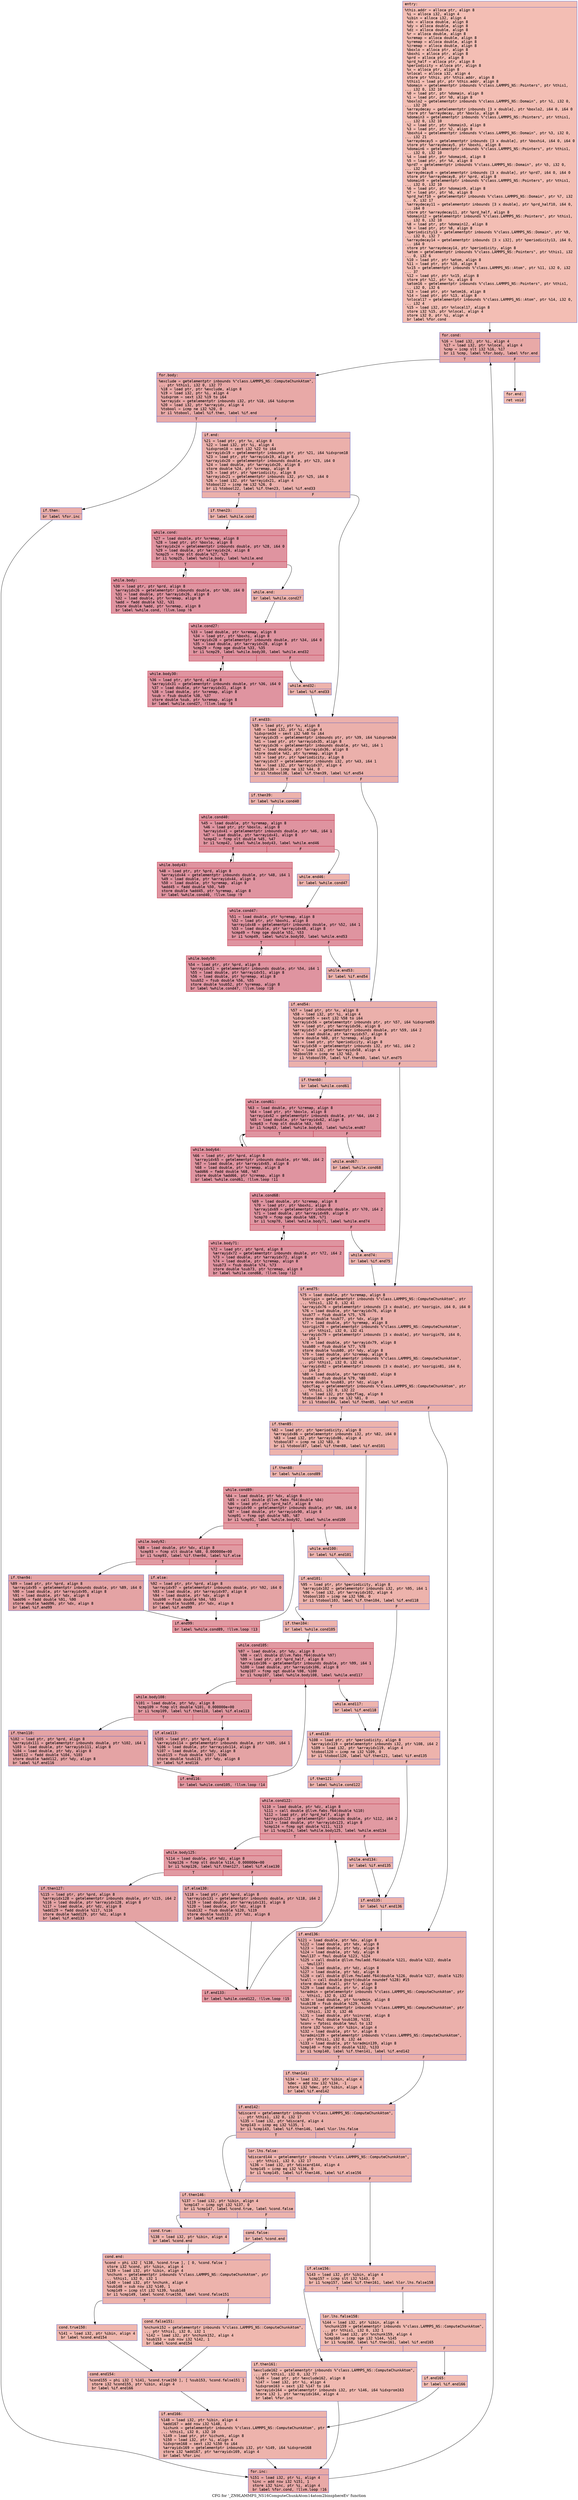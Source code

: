 digraph "CFG for '_ZN9LAMMPS_NS16ComputeChunkAtom14atom2binsphereEv' function" {
	label="CFG for '_ZN9LAMMPS_NS16ComputeChunkAtom14atom2binsphereEv' function";

	Node0x56369a8d51e0 [shape=record,color="#3d50c3ff", style=filled, fillcolor="#e36c5570" fontname="Courier",label="{entry:\l|  %this.addr = alloca ptr, align 8\l  %i = alloca i32, align 4\l  %ibin = alloca i32, align 4\l  %dx = alloca double, align 8\l  %dy = alloca double, align 8\l  %dz = alloca double, align 8\l  %r = alloca double, align 8\l  %xremap = alloca double, align 8\l  %yremap = alloca double, align 8\l  %zremap = alloca double, align 8\l  %boxlo = alloca ptr, align 8\l  %boxhi = alloca ptr, align 8\l  %prd = alloca ptr, align 8\l  %prd_half = alloca ptr, align 8\l  %periodicity = alloca ptr, align 8\l  %x = alloca ptr, align 8\l  %nlocal = alloca i32, align 4\l  store ptr %this, ptr %this.addr, align 8\l  %this1 = load ptr, ptr %this.addr, align 8\l  %domain = getelementptr inbounds %\"class.LAMMPS_NS::Pointers\", ptr %this1,\l... i32 0, i32 10\l  %0 = load ptr, ptr %domain, align 8\l  %1 = load ptr, ptr %0, align 8\l  %boxlo2 = getelementptr inbounds %\"class.LAMMPS_NS::Domain\", ptr %1, i32 0,\l... i32 20\l  %arraydecay = getelementptr inbounds [3 x double], ptr %boxlo2, i64 0, i64 0\l  store ptr %arraydecay, ptr %boxlo, align 8\l  %domain3 = getelementptr inbounds %\"class.LAMMPS_NS::Pointers\", ptr %this1,\l... i32 0, i32 10\l  %2 = load ptr, ptr %domain3, align 8\l  %3 = load ptr, ptr %2, align 8\l  %boxhi4 = getelementptr inbounds %\"class.LAMMPS_NS::Domain\", ptr %3, i32 0,\l... i32 21\l  %arraydecay5 = getelementptr inbounds [3 x double], ptr %boxhi4, i64 0, i64 0\l  store ptr %arraydecay5, ptr %boxhi, align 8\l  %domain6 = getelementptr inbounds %\"class.LAMMPS_NS::Pointers\", ptr %this1,\l... i32 0, i32 10\l  %4 = load ptr, ptr %domain6, align 8\l  %5 = load ptr, ptr %4, align 8\l  %prd7 = getelementptr inbounds %\"class.LAMMPS_NS::Domain\", ptr %5, i32 0,\l... i32 16\l  %arraydecay8 = getelementptr inbounds [3 x double], ptr %prd7, i64 0, i64 0\l  store ptr %arraydecay8, ptr %prd, align 8\l  %domain9 = getelementptr inbounds %\"class.LAMMPS_NS::Pointers\", ptr %this1,\l... i32 0, i32 10\l  %6 = load ptr, ptr %domain9, align 8\l  %7 = load ptr, ptr %6, align 8\l  %prd_half10 = getelementptr inbounds %\"class.LAMMPS_NS::Domain\", ptr %7, i32\l... 0, i32 17\l  %arraydecay11 = getelementptr inbounds [3 x double], ptr %prd_half10, i64 0,\l... i64 0\l  store ptr %arraydecay11, ptr %prd_half, align 8\l  %domain12 = getelementptr inbounds %\"class.LAMMPS_NS::Pointers\", ptr %this1,\l... i32 0, i32 10\l  %8 = load ptr, ptr %domain12, align 8\l  %9 = load ptr, ptr %8, align 8\l  %periodicity13 = getelementptr inbounds %\"class.LAMMPS_NS::Domain\", ptr %9,\l... i32 0, i32 7\l  %arraydecay14 = getelementptr inbounds [3 x i32], ptr %periodicity13, i64 0,\l... i64 0\l  store ptr %arraydecay14, ptr %periodicity, align 8\l  %atom = getelementptr inbounds %\"class.LAMMPS_NS::Pointers\", ptr %this1, i32\l... 0, i32 6\l  %10 = load ptr, ptr %atom, align 8\l  %11 = load ptr, ptr %10, align 8\l  %x15 = getelementptr inbounds %\"class.LAMMPS_NS::Atom\", ptr %11, i32 0, i32\l... 37\l  %12 = load ptr, ptr %x15, align 8\l  store ptr %12, ptr %x, align 8\l  %atom16 = getelementptr inbounds %\"class.LAMMPS_NS::Pointers\", ptr %this1,\l... i32 0, i32 6\l  %13 = load ptr, ptr %atom16, align 8\l  %14 = load ptr, ptr %13, align 8\l  %nlocal17 = getelementptr inbounds %\"class.LAMMPS_NS::Atom\", ptr %14, i32 0,\l... i32 4\l  %15 = load i32, ptr %nlocal17, align 8\l  store i32 %15, ptr %nlocal, align 4\l  store i32 0, ptr %i, align 4\l  br label %for.cond\l}"];
	Node0x56369a8d51e0 -> Node0x56369a8e0040[tooltip="entry -> for.cond\nProbability 100.00%" ];
	Node0x56369a8e0040 [shape=record,color="#3d50c3ff", style=filled, fillcolor="#ca3b3770" fontname="Courier",label="{for.cond:\l|  %16 = load i32, ptr %i, align 4\l  %17 = load i32, ptr %nlocal, align 4\l  %cmp = icmp slt i32 %16, %17\l  br i1 %cmp, label %for.body, label %for.end\l|{<s0>T|<s1>F}}"];
	Node0x56369a8e0040:s0 -> Node0x56369a8e02e0[tooltip="for.cond -> for.body\nProbability 96.88%" ];
	Node0x56369a8e0040:s1 -> Node0x56369a8e0360[tooltip="for.cond -> for.end\nProbability 3.12%" ];
	Node0x56369a8e02e0 [shape=record,color="#3d50c3ff", style=filled, fillcolor="#ca3b3770" fontname="Courier",label="{for.body:\l|  %exclude = getelementptr inbounds %\"class.LAMMPS_NS::ComputeChunkAtom\",\l... ptr %this1, i32 0, i32 77\l  %18 = load ptr, ptr %exclude, align 8\l  %19 = load i32, ptr %i, align 4\l  %idxprom = sext i32 %19 to i64\l  %arrayidx = getelementptr inbounds i32, ptr %18, i64 %idxprom\l  %20 = load i32, ptr %arrayidx, align 4\l  %tobool = icmp ne i32 %20, 0\l  br i1 %tobool, label %if.then, label %if.end\l|{<s0>T|<s1>F}}"];
	Node0x56369a8e02e0:s0 -> Node0x56369a8e08f0[tooltip="for.body -> if.then\nProbability 62.50%" ];
	Node0x56369a8e02e0:s1 -> Node0x56369a8e0960[tooltip="for.body -> if.end\nProbability 37.50%" ];
	Node0x56369a8e08f0 [shape=record,color="#3d50c3ff", style=filled, fillcolor="#d0473d70" fontname="Courier",label="{if.then:\l|  br label %for.inc\l}"];
	Node0x56369a8e08f0 -> Node0x56369a8d6700[tooltip="if.then -> for.inc\nProbability 100.00%" ];
	Node0x56369a8e0960 [shape=record,color="#3d50c3ff", style=filled, fillcolor="#d24b4070" fontname="Courier",label="{if.end:\l|  %21 = load ptr, ptr %x, align 8\l  %22 = load i32, ptr %i, align 4\l  %idxprom18 = sext i32 %22 to i64\l  %arrayidx19 = getelementptr inbounds ptr, ptr %21, i64 %idxprom18\l  %23 = load ptr, ptr %arrayidx19, align 8\l  %arrayidx20 = getelementptr inbounds double, ptr %23, i64 0\l  %24 = load double, ptr %arrayidx20, align 8\l  store double %24, ptr %xremap, align 8\l  %25 = load ptr, ptr %periodicity, align 8\l  %arrayidx21 = getelementptr inbounds i32, ptr %25, i64 0\l  %26 = load i32, ptr %arrayidx21, align 4\l  %tobool22 = icmp ne i32 %26, 0\l  br i1 %tobool22, label %if.then23, label %if.end33\l|{<s0>T|<s1>F}}"];
	Node0x56369a8e0960:s0 -> Node0x56369a8e15f0[tooltip="if.end -> if.then23\nProbability 62.50%" ];
	Node0x56369a8e0960:s1 -> Node0x56369a8e1670[tooltip="if.end -> if.end33\nProbability 37.50%" ];
	Node0x56369a8e15f0 [shape=record,color="#3d50c3ff", style=filled, fillcolor="#d6524470" fontname="Courier",label="{if.then23:\l|  br label %while.cond\l}"];
	Node0x56369a8e15f0 -> Node0x56369a8e17a0[tooltip="if.then23 -> while.cond\nProbability 100.00%" ];
	Node0x56369a8e17a0 [shape=record,color="#b70d28ff", style=filled, fillcolor="#b70d2870" fontname="Courier",label="{while.cond:\l|  %27 = load double, ptr %xremap, align 8\l  %28 = load ptr, ptr %boxlo, align 8\l  %arrayidx24 = getelementptr inbounds double, ptr %28, i64 0\l  %29 = load double, ptr %arrayidx24, align 8\l  %cmp25 = fcmp olt double %27, %29\l  br i1 %cmp25, label %while.body, label %while.end\l|{<s0>T|<s1>F}}"];
	Node0x56369a8e17a0:s0 -> Node0x56369a8e1b70[tooltip="while.cond -> while.body\nProbability 96.88%" ];
	Node0x56369a8e17a0:s1 -> Node0x56369a8e1bf0[tooltip="while.cond -> while.end\nProbability 3.12%" ];
	Node0x56369a8e1b70 [shape=record,color="#b70d28ff", style=filled, fillcolor="#b70d2870" fontname="Courier",label="{while.body:\l|  %30 = load ptr, ptr %prd, align 8\l  %arrayidx26 = getelementptr inbounds double, ptr %30, i64 0\l  %31 = load double, ptr %arrayidx26, align 8\l  %32 = load double, ptr %xremap, align 8\l  %add = fadd double %32, %31\l  store double %add, ptr %xremap, align 8\l  br label %while.cond, !llvm.loop !6\l}"];
	Node0x56369a8e1b70 -> Node0x56369a8e17a0[tooltip="while.body -> while.cond\nProbability 100.00%" ];
	Node0x56369a8e1bf0 [shape=record,color="#3d50c3ff", style=filled, fillcolor="#d6524470" fontname="Courier",label="{while.end:\l|  br label %while.cond27\l}"];
	Node0x56369a8e1bf0 -> Node0x56369a8e2200[tooltip="while.end -> while.cond27\nProbability 100.00%" ];
	Node0x56369a8e2200 [shape=record,color="#b70d28ff", style=filled, fillcolor="#b70d2870" fontname="Courier",label="{while.cond27:\l|  %33 = load double, ptr %xremap, align 8\l  %34 = load ptr, ptr %boxhi, align 8\l  %arrayidx28 = getelementptr inbounds double, ptr %34, i64 0\l  %35 = load double, ptr %arrayidx28, align 8\l  %cmp29 = fcmp oge double %33, %35\l  br i1 %cmp29, label %while.body30, label %while.end32\l|{<s0>T|<s1>F}}"];
	Node0x56369a8e2200:s0 -> Node0x56369a8e25f0[tooltip="while.cond27 -> while.body30\nProbability 96.88%" ];
	Node0x56369a8e2200:s1 -> Node0x56369a8e2670[tooltip="while.cond27 -> while.end32\nProbability 3.12%" ];
	Node0x56369a8e25f0 [shape=record,color="#b70d28ff", style=filled, fillcolor="#b70d2870" fontname="Courier",label="{while.body30:\l|  %36 = load ptr, ptr %prd, align 8\l  %arrayidx31 = getelementptr inbounds double, ptr %36, i64 0\l  %37 = load double, ptr %arrayidx31, align 8\l  %38 = load double, ptr %xremap, align 8\l  %sub = fsub double %38, %37\l  store double %sub, ptr %xremap, align 8\l  br label %while.cond27, !llvm.loop !8\l}"];
	Node0x56369a8e25f0 -> Node0x56369a8e2200[tooltip="while.body30 -> while.cond27\nProbability 100.00%" ];
	Node0x56369a8e2670 [shape=record,color="#3d50c3ff", style=filled, fillcolor="#d6524470" fontname="Courier",label="{while.end32:\l|  br label %if.end33\l}"];
	Node0x56369a8e2670 -> Node0x56369a8e1670[tooltip="while.end32 -> if.end33\nProbability 100.00%" ];
	Node0x56369a8e1670 [shape=record,color="#3d50c3ff", style=filled, fillcolor="#d24b4070" fontname="Courier",label="{if.end33:\l|  %39 = load ptr, ptr %x, align 8\l  %40 = load i32, ptr %i, align 4\l  %idxprom34 = sext i32 %40 to i64\l  %arrayidx35 = getelementptr inbounds ptr, ptr %39, i64 %idxprom34\l  %41 = load ptr, ptr %arrayidx35, align 8\l  %arrayidx36 = getelementptr inbounds double, ptr %41, i64 1\l  %42 = load double, ptr %arrayidx36, align 8\l  store double %42, ptr %yremap, align 8\l  %43 = load ptr, ptr %periodicity, align 8\l  %arrayidx37 = getelementptr inbounds i32, ptr %43, i64 1\l  %44 = load i32, ptr %arrayidx37, align 4\l  %tobool38 = icmp ne i32 %44, 0\l  br i1 %tobool38, label %if.then39, label %if.end54\l|{<s0>T|<s1>F}}"];
	Node0x56369a8e1670:s0 -> Node0x56369a8e34e0[tooltip="if.end33 -> if.then39\nProbability 62.50%" ];
	Node0x56369a8e1670:s1 -> Node0x56369a8e3560[tooltip="if.end33 -> if.end54\nProbability 37.50%" ];
	Node0x56369a8e34e0 [shape=record,color="#3d50c3ff", style=filled, fillcolor="#d6524470" fontname="Courier",label="{if.then39:\l|  br label %while.cond40\l}"];
	Node0x56369a8e34e0 -> Node0x56369a8e3690[tooltip="if.then39 -> while.cond40\nProbability 100.00%" ];
	Node0x56369a8e3690 [shape=record,color="#b70d28ff", style=filled, fillcolor="#b70d2870" fontname="Courier",label="{while.cond40:\l|  %45 = load double, ptr %yremap, align 8\l  %46 = load ptr, ptr %boxlo, align 8\l  %arrayidx41 = getelementptr inbounds double, ptr %46, i64 1\l  %47 = load double, ptr %arrayidx41, align 8\l  %cmp42 = fcmp olt double %45, %47\l  br i1 %cmp42, label %while.body43, label %while.end46\l|{<s0>T|<s1>F}}"];
	Node0x56369a8e3690:s0 -> Node0x56369a8e4290[tooltip="while.cond40 -> while.body43\nProbability 96.88%" ];
	Node0x56369a8e3690:s1 -> Node0x56369a8e4310[tooltip="while.cond40 -> while.end46\nProbability 3.12%" ];
	Node0x56369a8e4290 [shape=record,color="#b70d28ff", style=filled, fillcolor="#b70d2870" fontname="Courier",label="{while.body43:\l|  %48 = load ptr, ptr %prd, align 8\l  %arrayidx44 = getelementptr inbounds double, ptr %48, i64 1\l  %49 = load double, ptr %arrayidx44, align 8\l  %50 = load double, ptr %yremap, align 8\l  %add45 = fadd double %50, %49\l  store double %add45, ptr %yremap, align 8\l  br label %while.cond40, !llvm.loop !9\l}"];
	Node0x56369a8e4290 -> Node0x56369a8e3690[tooltip="while.body43 -> while.cond40\nProbability 100.00%" ];
	Node0x56369a8e4310 [shape=record,color="#3d50c3ff", style=filled, fillcolor="#d6524470" fontname="Courier",label="{while.end46:\l|  br label %while.cond47\l}"];
	Node0x56369a8e4310 -> Node0x56369a8e49a0[tooltip="while.end46 -> while.cond47\nProbability 100.00%" ];
	Node0x56369a8e49a0 [shape=record,color="#b70d28ff", style=filled, fillcolor="#b70d2870" fontname="Courier",label="{while.cond47:\l|  %51 = load double, ptr %yremap, align 8\l  %52 = load ptr, ptr %boxhi, align 8\l  %arrayidx48 = getelementptr inbounds double, ptr %52, i64 1\l  %53 = load double, ptr %arrayidx48, align 8\l  %cmp49 = fcmp oge double %51, %53\l  br i1 %cmp49, label %while.body50, label %while.end53\l|{<s0>T|<s1>F}}"];
	Node0x56369a8e49a0:s0 -> Node0x56369a8e4d90[tooltip="while.cond47 -> while.body50\nProbability 96.88%" ];
	Node0x56369a8e49a0:s1 -> Node0x56369a8e4e10[tooltip="while.cond47 -> while.end53\nProbability 3.12%" ];
	Node0x56369a8e4d90 [shape=record,color="#b70d28ff", style=filled, fillcolor="#b70d2870" fontname="Courier",label="{while.body50:\l|  %54 = load ptr, ptr %prd, align 8\l  %arrayidx51 = getelementptr inbounds double, ptr %54, i64 1\l  %55 = load double, ptr %arrayidx51, align 8\l  %56 = load double, ptr %yremap, align 8\l  %sub52 = fsub double %56, %55\l  store double %sub52, ptr %yremap, align 8\l  br label %while.cond47, !llvm.loop !10\l}"];
	Node0x56369a8e4d90 -> Node0x56369a8e49a0[tooltip="while.body50 -> while.cond47\nProbability 100.00%" ];
	Node0x56369a8e4e10 [shape=record,color="#3d50c3ff", style=filled, fillcolor="#d6524470" fontname="Courier",label="{while.end53:\l|  br label %if.end54\l}"];
	Node0x56369a8e4e10 -> Node0x56369a8e3560[tooltip="while.end53 -> if.end54\nProbability 100.00%" ];
	Node0x56369a8e3560 [shape=record,color="#3d50c3ff", style=filled, fillcolor="#d24b4070" fontname="Courier",label="{if.end54:\l|  %57 = load ptr, ptr %x, align 8\l  %58 = load i32, ptr %i, align 4\l  %idxprom55 = sext i32 %58 to i64\l  %arrayidx56 = getelementptr inbounds ptr, ptr %57, i64 %idxprom55\l  %59 = load ptr, ptr %arrayidx56, align 8\l  %arrayidx57 = getelementptr inbounds double, ptr %59, i64 2\l  %60 = load double, ptr %arrayidx57, align 8\l  store double %60, ptr %zremap, align 8\l  %61 = load ptr, ptr %periodicity, align 8\l  %arrayidx58 = getelementptr inbounds i32, ptr %61, i64 2\l  %62 = load i32, ptr %arrayidx58, align 4\l  %tobool59 = icmp ne i32 %62, 0\l  br i1 %tobool59, label %if.then60, label %if.end75\l|{<s0>T|<s1>F}}"];
	Node0x56369a8e3560:s0 -> Node0x56369a8e09d0[tooltip="if.end54 -> if.then60\nProbability 62.50%" ];
	Node0x56369a8e3560:s1 -> Node0x56369a8e0a50[tooltip="if.end54 -> if.end75\nProbability 37.50%" ];
	Node0x56369a8e09d0 [shape=record,color="#3d50c3ff", style=filled, fillcolor="#d6524470" fontname="Courier",label="{if.then60:\l|  br label %while.cond61\l}"];
	Node0x56369a8e09d0 -> Node0x56369a8e0b80[tooltip="if.then60 -> while.cond61\nProbability 100.00%" ];
	Node0x56369a8e0b80 [shape=record,color="#b70d28ff", style=filled, fillcolor="#b70d2870" fontname="Courier",label="{while.cond61:\l|  %63 = load double, ptr %zremap, align 8\l  %64 = load ptr, ptr %boxlo, align 8\l  %arrayidx62 = getelementptr inbounds double, ptr %64, i64 2\l  %65 = load double, ptr %arrayidx62, align 8\l  %cmp63 = fcmp olt double %63, %65\l  br i1 %cmp63, label %while.body64, label %while.end67\l|{<s0>T|<s1>F}}"];
	Node0x56369a8e0b80:s0 -> Node0x56369a8e0f70[tooltip="while.cond61 -> while.body64\nProbability 96.88%" ];
	Node0x56369a8e0b80:s1 -> Node0x56369a8e68a0[tooltip="while.cond61 -> while.end67\nProbability 3.12%" ];
	Node0x56369a8e0f70 [shape=record,color="#b70d28ff", style=filled, fillcolor="#b70d2870" fontname="Courier",label="{while.body64:\l|  %66 = load ptr, ptr %prd, align 8\l  %arrayidx65 = getelementptr inbounds double, ptr %66, i64 2\l  %67 = load double, ptr %arrayidx65, align 8\l  %68 = load double, ptr %zremap, align 8\l  %add66 = fadd double %68, %67\l  store double %add66, ptr %zremap, align 8\l  br label %while.cond61, !llvm.loop !11\l}"];
	Node0x56369a8e0f70 -> Node0x56369a8e0b80[tooltip="while.body64 -> while.cond61\nProbability 100.00%" ];
	Node0x56369a8e68a0 [shape=record,color="#3d50c3ff", style=filled, fillcolor="#d6524470" fontname="Courier",label="{while.end67:\l|  br label %while.cond68\l}"];
	Node0x56369a8e68a0 -> Node0x56369a8e6f30[tooltip="while.end67 -> while.cond68\nProbability 100.00%" ];
	Node0x56369a8e6f30 [shape=record,color="#b70d28ff", style=filled, fillcolor="#b70d2870" fontname="Courier",label="{while.cond68:\l|  %69 = load double, ptr %zremap, align 8\l  %70 = load ptr, ptr %boxhi, align 8\l  %arrayidx69 = getelementptr inbounds double, ptr %70, i64 2\l  %71 = load double, ptr %arrayidx69, align 8\l  %cmp70 = fcmp oge double %69, %71\l  br i1 %cmp70, label %while.body71, label %while.end74\l|{<s0>T|<s1>F}}"];
	Node0x56369a8e6f30:s0 -> Node0x56369a8e7320[tooltip="while.cond68 -> while.body71\nProbability 96.88%" ];
	Node0x56369a8e6f30:s1 -> Node0x56369a8e73a0[tooltip="while.cond68 -> while.end74\nProbability 3.12%" ];
	Node0x56369a8e7320 [shape=record,color="#b70d28ff", style=filled, fillcolor="#b70d2870" fontname="Courier",label="{while.body71:\l|  %72 = load ptr, ptr %prd, align 8\l  %arrayidx72 = getelementptr inbounds double, ptr %72, i64 2\l  %73 = load double, ptr %arrayidx72, align 8\l  %74 = load double, ptr %zremap, align 8\l  %sub73 = fsub double %74, %73\l  store double %sub73, ptr %zremap, align 8\l  br label %while.cond68, !llvm.loop !12\l}"];
	Node0x56369a8e7320 -> Node0x56369a8e6f30[tooltip="while.body71 -> while.cond68\nProbability 100.00%" ];
	Node0x56369a8e73a0 [shape=record,color="#3d50c3ff", style=filled, fillcolor="#d6524470" fontname="Courier",label="{while.end74:\l|  br label %if.end75\l}"];
	Node0x56369a8e73a0 -> Node0x56369a8e0a50[tooltip="while.end74 -> if.end75\nProbability 100.00%" ];
	Node0x56369a8e0a50 [shape=record,color="#3d50c3ff", style=filled, fillcolor="#d24b4070" fontname="Courier",label="{if.end75:\l|  %75 = load double, ptr %xremap, align 8\l  %sorigin = getelementptr inbounds %\"class.LAMMPS_NS::ComputeChunkAtom\", ptr\l... %this1, i32 0, i32 41\l  %arrayidx76 = getelementptr inbounds [3 x double], ptr %sorigin, i64 0, i64 0\l  %76 = load double, ptr %arrayidx76, align 8\l  %sub77 = fsub double %75, %76\l  store double %sub77, ptr %dx, align 8\l  %77 = load double, ptr %yremap, align 8\l  %sorigin78 = getelementptr inbounds %\"class.LAMMPS_NS::ComputeChunkAtom\",\l... ptr %this1, i32 0, i32 41\l  %arrayidx79 = getelementptr inbounds [3 x double], ptr %sorigin78, i64 0,\l... i64 1\l  %78 = load double, ptr %arrayidx79, align 8\l  %sub80 = fsub double %77, %78\l  store double %sub80, ptr %dy, align 8\l  %79 = load double, ptr %zremap, align 8\l  %sorigin81 = getelementptr inbounds %\"class.LAMMPS_NS::ComputeChunkAtom\",\l... ptr %this1, i32 0, i32 41\l  %arrayidx82 = getelementptr inbounds [3 x double], ptr %sorigin81, i64 0,\l... i64 2\l  %80 = load double, ptr %arrayidx82, align 8\l  %sub83 = fsub double %79, %80\l  store double %sub83, ptr %dz, align 8\l  %pbcflag = getelementptr inbounds %\"class.LAMMPS_NS::ComputeChunkAtom\", ptr\l... %this1, i32 0, i32 22\l  %81 = load i32, ptr %pbcflag, align 8\l  %tobool84 = icmp ne i32 %81, 0\l  br i1 %tobool84, label %if.then85, label %if.end136\l|{<s0>T|<s1>F}}"];
	Node0x56369a8e0a50:s0 -> Node0x56369a8e8940[tooltip="if.end75 -> if.then85\nProbability 62.50%" ];
	Node0x56369a8e0a50:s1 -> Node0x56369a8e89c0[tooltip="if.end75 -> if.end136\nProbability 37.50%" ];
	Node0x56369a8e8940 [shape=record,color="#3d50c3ff", style=filled, fillcolor="#d6524470" fontname="Courier",label="{if.then85:\l|  %82 = load ptr, ptr %periodicity, align 8\l  %arrayidx86 = getelementptr inbounds i32, ptr %82, i64 0\l  %83 = load i32, ptr %arrayidx86, align 4\l  %tobool87 = icmp ne i32 %83, 0\l  br i1 %tobool87, label %if.then88, label %if.end101\l|{<s0>T|<s1>F}}"];
	Node0x56369a8e8940:s0 -> Node0x56369a8e8d80[tooltip="if.then85 -> if.then88\nProbability 62.50%" ];
	Node0x56369a8e8940:s1 -> Node0x56369a8e8e00[tooltip="if.then85 -> if.end101\nProbability 37.50%" ];
	Node0x56369a8e8d80 [shape=record,color="#3d50c3ff", style=filled, fillcolor="#d8564670" fontname="Courier",label="{if.then88:\l|  br label %while.cond89\l}"];
	Node0x56369a8e8d80 -> Node0x56369a8e8f30[tooltip="if.then88 -> while.cond89\nProbability 100.00%" ];
	Node0x56369a8e8f30 [shape=record,color="#b70d28ff", style=filled, fillcolor="#bb1b2c70" fontname="Courier",label="{while.cond89:\l|  %84 = load double, ptr %dx, align 8\l  %85 = call double @llvm.fabs.f64(double %84)\l  %86 = load ptr, ptr %prd_half, align 8\l  %arrayidx90 = getelementptr inbounds double, ptr %86, i64 0\l  %87 = load double, ptr %arrayidx90, align 8\l  %cmp91 = fcmp ogt double %85, %87\l  br i1 %cmp91, label %while.body92, label %while.end100\l|{<s0>T|<s1>F}}"];
	Node0x56369a8e8f30:s0 -> Node0x56369a8e9490[tooltip="while.cond89 -> while.body92\nProbability 96.88%" ];
	Node0x56369a8e8f30:s1 -> Node0x56369a8e9510[tooltip="while.cond89 -> while.end100\nProbability 3.12%" ];
	Node0x56369a8e9490 [shape=record,color="#b70d28ff", style=filled, fillcolor="#bb1b2c70" fontname="Courier",label="{while.body92:\l|  %88 = load double, ptr %dx, align 8\l  %cmp93 = fcmp olt double %88, 0.000000e+00\l  br i1 %cmp93, label %if.then94, label %if.else\l|{<s0>T|<s1>F}}"];
	Node0x56369a8e9490:s0 -> Node0x56369a8e9770[tooltip="while.body92 -> if.then94\nProbability 50.00%" ];
	Node0x56369a8e9490:s1 -> Node0x56369a8e97f0[tooltip="while.body92 -> if.else\nProbability 50.00%" ];
	Node0x56369a8e9770 [shape=record,color="#3d50c3ff", style=filled, fillcolor="#c32e3170" fontname="Courier",label="{if.then94:\l|  %89 = load ptr, ptr %prd, align 8\l  %arrayidx95 = getelementptr inbounds double, ptr %89, i64 0\l  %90 = load double, ptr %arrayidx95, align 8\l  %91 = load double, ptr %dx, align 8\l  %add96 = fadd double %91, %90\l  store double %add96, ptr %dx, align 8\l  br label %if.end99\l}"];
	Node0x56369a8e9770 -> Node0x56369a8e9d10[tooltip="if.then94 -> if.end99\nProbability 100.00%" ];
	Node0x56369a8e97f0 [shape=record,color="#3d50c3ff", style=filled, fillcolor="#c32e3170" fontname="Courier",label="{if.else:\l|  %92 = load ptr, ptr %prd, align 8\l  %arrayidx97 = getelementptr inbounds double, ptr %92, i64 0\l  %93 = load double, ptr %arrayidx97, align 8\l  %94 = load double, ptr %dx, align 8\l  %sub98 = fsub double %94, %93\l  store double %sub98, ptr %dx, align 8\l  br label %if.end99\l}"];
	Node0x56369a8e97f0 -> Node0x56369a8e9d10[tooltip="if.else -> if.end99\nProbability 100.00%" ];
	Node0x56369a8e9d10 [shape=record,color="#b70d28ff", style=filled, fillcolor="#bb1b2c70" fontname="Courier",label="{if.end99:\l|  br label %while.cond89, !llvm.loop !13\l}"];
	Node0x56369a8e9d10 -> Node0x56369a8e8f30[tooltip="if.end99 -> while.cond89\nProbability 100.00%" ];
	Node0x56369a8e9510 [shape=record,color="#3d50c3ff", style=filled, fillcolor="#d8564670" fontname="Courier",label="{while.end100:\l|  br label %if.end101\l}"];
	Node0x56369a8e9510 -> Node0x56369a8e8e00[tooltip="while.end100 -> if.end101\nProbability 100.00%" ];
	Node0x56369a8e8e00 [shape=record,color="#3d50c3ff", style=filled, fillcolor="#d6524470" fontname="Courier",label="{if.end101:\l|  %95 = load ptr, ptr %periodicity, align 8\l  %arrayidx102 = getelementptr inbounds i32, ptr %95, i64 1\l  %96 = load i32, ptr %arrayidx102, align 4\l  %tobool103 = icmp ne i32 %96, 0\l  br i1 %tobool103, label %if.then104, label %if.end118\l|{<s0>T|<s1>F}}"];
	Node0x56369a8e8e00:s0 -> Node0x56369a8e3be0[tooltip="if.end101 -> if.then104\nProbability 62.50%" ];
	Node0x56369a8e8e00:s1 -> Node0x56369a8e3c60[tooltip="if.end101 -> if.end118\nProbability 37.50%" ];
	Node0x56369a8e3be0 [shape=record,color="#3d50c3ff", style=filled, fillcolor="#d8564670" fontname="Courier",label="{if.then104:\l|  br label %while.cond105\l}"];
	Node0x56369a8e3be0 -> Node0x56369a8e3d90[tooltip="if.then104 -> while.cond105\nProbability 100.00%" ];
	Node0x56369a8e3d90 [shape=record,color="#b70d28ff", style=filled, fillcolor="#bb1b2c70" fontname="Courier",label="{while.cond105:\l|  %97 = load double, ptr %dy, align 8\l  %98 = call double @llvm.fabs.f64(double %97)\l  %99 = load ptr, ptr %prd_half, align 8\l  %arrayidx106 = getelementptr inbounds double, ptr %99, i64 1\l  %100 = load double, ptr %arrayidx106, align 8\l  %cmp107 = fcmp ogt double %98, %100\l  br i1 %cmp107, label %while.body108, label %while.end117\l|{<s0>T|<s1>F}}"];
	Node0x56369a8e3d90:s0 -> Node0x56369a8eb560[tooltip="while.cond105 -> while.body108\nProbability 96.88%" ];
	Node0x56369a8e3d90:s1 -> Node0x56369a8eb5e0[tooltip="while.cond105 -> while.end117\nProbability 3.12%" ];
	Node0x56369a8eb560 [shape=record,color="#b70d28ff", style=filled, fillcolor="#bb1b2c70" fontname="Courier",label="{while.body108:\l|  %101 = load double, ptr %dy, align 8\l  %cmp109 = fcmp olt double %101, 0.000000e+00\l  br i1 %cmp109, label %if.then110, label %if.else113\l|{<s0>T|<s1>F}}"];
	Node0x56369a8eb560:s0 -> Node0x56369a8eb840[tooltip="while.body108 -> if.then110\nProbability 50.00%" ];
	Node0x56369a8eb560:s1 -> Node0x56369a8eb8c0[tooltip="while.body108 -> if.else113\nProbability 50.00%" ];
	Node0x56369a8eb840 [shape=record,color="#3d50c3ff", style=filled, fillcolor="#c32e3170" fontname="Courier",label="{if.then110:\l|  %102 = load ptr, ptr %prd, align 8\l  %arrayidx111 = getelementptr inbounds double, ptr %102, i64 1\l  %103 = load double, ptr %arrayidx111, align 8\l  %104 = load double, ptr %dy, align 8\l  %add112 = fadd double %104, %103\l  store double %add112, ptr %dy, align 8\l  br label %if.end116\l}"];
	Node0x56369a8eb840 -> Node0x56369a8ebd90[tooltip="if.then110 -> if.end116\nProbability 100.00%" ];
	Node0x56369a8eb8c0 [shape=record,color="#3d50c3ff", style=filled, fillcolor="#c32e3170" fontname="Courier",label="{if.else113:\l|  %105 = load ptr, ptr %prd, align 8\l  %arrayidx114 = getelementptr inbounds double, ptr %105, i64 1\l  %106 = load double, ptr %arrayidx114, align 8\l  %107 = load double, ptr %dy, align 8\l  %sub115 = fsub double %107, %106\l  store double %sub115, ptr %dy, align 8\l  br label %if.end116\l}"];
	Node0x56369a8eb8c0 -> Node0x56369a8ebd90[tooltip="if.else113 -> if.end116\nProbability 100.00%" ];
	Node0x56369a8ebd90 [shape=record,color="#b70d28ff", style=filled, fillcolor="#bb1b2c70" fontname="Courier",label="{if.end116:\l|  br label %while.cond105, !llvm.loop !14\l}"];
	Node0x56369a8ebd90 -> Node0x56369a8e3d90[tooltip="if.end116 -> while.cond105\nProbability 100.00%" ];
	Node0x56369a8eb5e0 [shape=record,color="#3d50c3ff", style=filled, fillcolor="#d8564670" fontname="Courier",label="{while.end117:\l|  br label %if.end118\l}"];
	Node0x56369a8eb5e0 -> Node0x56369a8e3c60[tooltip="while.end117 -> if.end118\nProbability 100.00%" ];
	Node0x56369a8e3c60 [shape=record,color="#3d50c3ff", style=filled, fillcolor="#d6524470" fontname="Courier",label="{if.end118:\l|  %108 = load ptr, ptr %periodicity, align 8\l  %arrayidx119 = getelementptr inbounds i32, ptr %108, i64 2\l  %109 = load i32, ptr %arrayidx119, align 4\l  %tobool120 = icmp ne i32 %109, 0\l  br i1 %tobool120, label %if.then121, label %if.end135\l|{<s0>T|<s1>F}}"];
	Node0x56369a8e3c60:s0 -> Node0x56369a8ec750[tooltip="if.end118 -> if.then121\nProbability 62.50%" ];
	Node0x56369a8e3c60:s1 -> Node0x56369a8ec7d0[tooltip="if.end118 -> if.end135\nProbability 37.50%" ];
	Node0x56369a8ec750 [shape=record,color="#3d50c3ff", style=filled, fillcolor="#d8564670" fontname="Courier",label="{if.then121:\l|  br label %while.cond122\l}"];
	Node0x56369a8ec750 -> Node0x56369a8ec900[tooltip="if.then121 -> while.cond122\nProbability 100.00%" ];
	Node0x56369a8ec900 [shape=record,color="#b70d28ff", style=filled, fillcolor="#bb1b2c70" fontname="Courier",label="{while.cond122:\l|  %110 = load double, ptr %dz, align 8\l  %111 = call double @llvm.fabs.f64(double %110)\l  %112 = load ptr, ptr %prd_half, align 8\l  %arrayidx123 = getelementptr inbounds double, ptr %112, i64 2\l  %113 = load double, ptr %arrayidx123, align 8\l  %cmp124 = fcmp ogt double %111, %113\l  br i1 %cmp124, label %while.body125, label %while.end134\l|{<s0>T|<s1>F}}"];
	Node0x56369a8ec900:s0 -> Node0x56369a8ecde0[tooltip="while.cond122 -> while.body125\nProbability 96.88%" ];
	Node0x56369a8ec900:s1 -> Node0x56369a8ece60[tooltip="while.cond122 -> while.end134\nProbability 3.12%" ];
	Node0x56369a8ecde0 [shape=record,color="#b70d28ff", style=filled, fillcolor="#bb1b2c70" fontname="Courier",label="{while.body125:\l|  %114 = load double, ptr %dz, align 8\l  %cmp126 = fcmp olt double %114, 0.000000e+00\l  br i1 %cmp126, label %if.then127, label %if.else130\l|{<s0>T|<s1>F}}"];
	Node0x56369a8ecde0:s0 -> Node0x56369a8ed0c0[tooltip="while.body125 -> if.then127\nProbability 50.00%" ];
	Node0x56369a8ecde0:s1 -> Node0x56369a8ed140[tooltip="while.body125 -> if.else130\nProbability 50.00%" ];
	Node0x56369a8ed0c0 [shape=record,color="#3d50c3ff", style=filled, fillcolor="#c32e3170" fontname="Courier",label="{if.then127:\l|  %115 = load ptr, ptr %prd, align 8\l  %arrayidx128 = getelementptr inbounds double, ptr %115, i64 2\l  %116 = load double, ptr %arrayidx128, align 8\l  %117 = load double, ptr %dz, align 8\l  %add129 = fadd double %117, %116\l  store double %add129, ptr %dz, align 8\l  br label %if.end133\l}"];
	Node0x56369a8ed0c0 -> Node0x56369a8ed610[tooltip="if.then127 -> if.end133\nProbability 100.00%" ];
	Node0x56369a8ed140 [shape=record,color="#3d50c3ff", style=filled, fillcolor="#c32e3170" fontname="Courier",label="{if.else130:\l|  %118 = load ptr, ptr %prd, align 8\l  %arrayidx131 = getelementptr inbounds double, ptr %118, i64 2\l  %119 = load double, ptr %arrayidx131, align 8\l  %120 = load double, ptr %dz, align 8\l  %sub132 = fsub double %120, %119\l  store double %sub132, ptr %dz, align 8\l  br label %if.end133\l}"];
	Node0x56369a8ed140 -> Node0x56369a8ed610[tooltip="if.else130 -> if.end133\nProbability 100.00%" ];
	Node0x56369a8ed610 [shape=record,color="#b70d28ff", style=filled, fillcolor="#bb1b2c70" fontname="Courier",label="{if.end133:\l|  br label %while.cond122, !llvm.loop !15\l}"];
	Node0x56369a8ed610 -> Node0x56369a8ec900[tooltip="if.end133 -> while.cond122\nProbability 100.00%" ];
	Node0x56369a8ece60 [shape=record,color="#3d50c3ff", style=filled, fillcolor="#d8564670" fontname="Courier",label="{while.end134:\l|  br label %if.end135\l}"];
	Node0x56369a8ece60 -> Node0x56369a8ec7d0[tooltip="while.end134 -> if.end135\nProbability 100.00%" ];
	Node0x56369a8ec7d0 [shape=record,color="#3d50c3ff", style=filled, fillcolor="#d6524470" fontname="Courier",label="{if.end135:\l|  br label %if.end136\l}"];
	Node0x56369a8ec7d0 -> Node0x56369a8e89c0[tooltip="if.end135 -> if.end136\nProbability 100.00%" ];
	Node0x56369a8e89c0 [shape=record,color="#3d50c3ff", style=filled, fillcolor="#d24b4070" fontname="Courier",label="{if.end136:\l|  %121 = load double, ptr %dx, align 8\l  %122 = load double, ptr %dx, align 8\l  %123 = load double, ptr %dy, align 8\l  %124 = load double, ptr %dy, align 8\l  %mul137 = fmul double %123, %124\l  %125 = call double @llvm.fmuladd.f64(double %121, double %122, double\l... %mul137)\l  %126 = load double, ptr %dz, align 8\l  %127 = load double, ptr %dz, align 8\l  %128 = call double @llvm.fmuladd.f64(double %126, double %127, double %125)\l  %call = call double @sqrt(double noundef %128) #15\l  store double %call, ptr %r, align 8\l  %129 = load double, ptr %r, align 8\l  %sradmin = getelementptr inbounds %\"class.LAMMPS_NS::ComputeChunkAtom\", ptr\l... %this1, i32 0, i32 44\l  %130 = load double, ptr %sradmin, align 8\l  %sub138 = fsub double %129, %130\l  %sinvrad = getelementptr inbounds %\"class.LAMMPS_NS::ComputeChunkAtom\", ptr\l... %this1, i32 0, i32 46\l  %131 = load double, ptr %sinvrad, align 8\l  %mul = fmul double %sub138, %131\l  %conv = fptosi double %mul to i32\l  store i32 %conv, ptr %ibin, align 4\l  %132 = load double, ptr %r, align 8\l  %sradmin139 = getelementptr inbounds %\"class.LAMMPS_NS::ComputeChunkAtom\",\l... ptr %this1, i32 0, i32 44\l  %133 = load double, ptr %sradmin139, align 8\l  %cmp140 = fcmp olt double %132, %133\l  br i1 %cmp140, label %if.then141, label %if.end142\l|{<s0>T|<s1>F}}"];
	Node0x56369a8e89c0:s0 -> Node0x56369a8eecf0[tooltip="if.end136 -> if.then141\nProbability 50.00%" ];
	Node0x56369a8e89c0:s1 -> Node0x56369a8eed40[tooltip="if.end136 -> if.end142\nProbability 50.00%" ];
	Node0x56369a8eecf0 [shape=record,color="#3d50c3ff", style=filled, fillcolor="#d8564670" fontname="Courier",label="{if.then141:\l|  %134 = load i32, ptr %ibin, align 4\l  %dec = add nsw i32 %134, -1\l  store i32 %dec, ptr %ibin, align 4\l  br label %if.end142\l}"];
	Node0x56369a8eecf0 -> Node0x56369a8eed40[tooltip="if.then141 -> if.end142\nProbability 100.00%" ];
	Node0x56369a8eed40 [shape=record,color="#3d50c3ff", style=filled, fillcolor="#d24b4070" fontname="Courier",label="{if.end142:\l|  %discard = getelementptr inbounds %\"class.LAMMPS_NS::ComputeChunkAtom\",\l... ptr %this1, i32 0, i32 17\l  %135 = load i32, ptr %discard, align 4\l  %cmp143 = icmp eq i32 %135, 1\l  br i1 %cmp143, label %if.then146, label %lor.lhs.false\l|{<s0>T|<s1>F}}"];
	Node0x56369a8eed40:s0 -> Node0x56369a8ef2c0[tooltip="if.end142 -> if.then146\nProbability 50.00%" ];
	Node0x56369a8eed40:s1 -> Node0x56369a8ef340[tooltip="if.end142 -> lor.lhs.false\nProbability 50.00%" ];
	Node0x56369a8ef340 [shape=record,color="#3d50c3ff", style=filled, fillcolor="#d8564670" fontname="Courier",label="{lor.lhs.false:\l|  %discard144 = getelementptr inbounds %\"class.LAMMPS_NS::ComputeChunkAtom\",\l... ptr %this1, i32 0, i32 17\l  %136 = load i32, ptr %discard144, align 4\l  %cmp145 = icmp eq i32 %136, 0\l  br i1 %cmp145, label %if.then146, label %if.else156\l|{<s0>T|<s1>F}}"];
	Node0x56369a8ef340:s0 -> Node0x56369a8ef2c0[tooltip="lor.lhs.false -> if.then146\nProbability 37.50%" ];
	Node0x56369a8ef340:s1 -> Node0x56369a8e5f50[tooltip="lor.lhs.false -> if.else156\nProbability 62.50%" ];
	Node0x56369a8ef2c0 [shape=record,color="#3d50c3ff", style=filled, fillcolor="#d6524470" fontname="Courier",label="{if.then146:\l|  %137 = load i32, ptr %ibin, align 4\l  %cmp147 = icmp sgt i32 %137, 0\l  br i1 %cmp147, label %cond.true, label %cond.false\l|{<s0>T|<s1>F}}"];
	Node0x56369a8ef2c0:s0 -> Node0x56369a8e61b0[tooltip="if.then146 -> cond.true\nProbability 62.50%" ];
	Node0x56369a8ef2c0:s1 -> Node0x56369a8e6230[tooltip="if.then146 -> cond.false\nProbability 37.50%" ];
	Node0x56369a8e61b0 [shape=record,color="#3d50c3ff", style=filled, fillcolor="#d8564670" fontname="Courier",label="{cond.true:\l|  %138 = load i32, ptr %ibin, align 4\l  br label %cond.end\l}"];
	Node0x56369a8e61b0 -> Node0x56369a8e63e0[tooltip="cond.true -> cond.end\nProbability 100.00%" ];
	Node0x56369a8e6230 [shape=record,color="#3d50c3ff", style=filled, fillcolor="#de614d70" fontname="Courier",label="{cond.false:\l|  br label %cond.end\l}"];
	Node0x56369a8e6230 -> Node0x56369a8e63e0[tooltip="cond.false -> cond.end\nProbability 100.00%" ];
	Node0x56369a8e63e0 [shape=record,color="#3d50c3ff", style=filled, fillcolor="#d6524470" fontname="Courier",label="{cond.end:\l|  %cond = phi i32 [ %138, %cond.true ], [ 0, %cond.false ]\l  store i32 %cond, ptr %ibin, align 4\l  %139 = load i32, ptr %ibin, align 4\l  %nchunk = getelementptr inbounds %\"class.LAMMPS_NS::ComputeChunkAtom\", ptr\l... %this1, i32 0, i32 1\l  %140 = load i32, ptr %nchunk, align 4\l  %sub148 = sub nsw i32 %140, 1\l  %cmp149 = icmp slt i32 %139, %sub148\l  br i1 %cmp149, label %cond.true150, label %cond.false151\l|{<s0>T|<s1>F}}"];
	Node0x56369a8e63e0:s0 -> Node0x56369a8f0c90[tooltip="cond.end -> cond.true150\nProbability 50.00%" ];
	Node0x56369a8e63e0:s1 -> Node0x56369a8f0d10[tooltip="cond.end -> cond.false151\nProbability 50.00%" ];
	Node0x56369a8f0c90 [shape=record,color="#3d50c3ff", style=filled, fillcolor="#dc5d4a70" fontname="Courier",label="{cond.true150:\l|  %141 = load i32, ptr %ibin, align 4\l  br label %cond.end154\l}"];
	Node0x56369a8f0c90 -> Node0x56369a8f0f20[tooltip="cond.true150 -> cond.end154\nProbability 100.00%" ];
	Node0x56369a8f0d10 [shape=record,color="#3d50c3ff", style=filled, fillcolor="#dc5d4a70" fontname="Courier",label="{cond.false151:\l|  %nchunk152 = getelementptr inbounds %\"class.LAMMPS_NS::ComputeChunkAtom\",\l... ptr %this1, i32 0, i32 1\l  %142 = load i32, ptr %nchunk152, align 4\l  %sub153 = sub nsw i32 %142, 1\l  br label %cond.end154\l}"];
	Node0x56369a8f0d10 -> Node0x56369a8f0f20[tooltip="cond.false151 -> cond.end154\nProbability 100.00%" ];
	Node0x56369a8f0f20 [shape=record,color="#3d50c3ff", style=filled, fillcolor="#d6524470" fontname="Courier",label="{cond.end154:\l|  %cond155 = phi i32 [ %141, %cond.true150 ], [ %sub153, %cond.false151 ]\l  store i32 %cond155, ptr %ibin, align 4\l  br label %if.end166\l}"];
	Node0x56369a8f0f20 -> Node0x56369a8f1360[tooltip="cond.end154 -> if.end166\nProbability 100.00%" ];
	Node0x56369a8e5f50 [shape=record,color="#3d50c3ff", style=filled, fillcolor="#dc5d4a70" fontname="Courier",label="{if.else156:\l|  %143 = load i32, ptr %ibin, align 4\l  %cmp157 = icmp slt i32 %143, 0\l  br i1 %cmp157, label %if.then161, label %lor.lhs.false158\l|{<s0>T|<s1>F}}"];
	Node0x56369a8e5f50:s0 -> Node0x56369a8f15e0[tooltip="if.else156 -> if.then161\nProbability 37.50%" ];
	Node0x56369a8e5f50:s1 -> Node0x56369a8f1690[tooltip="if.else156 -> lor.lhs.false158\nProbability 62.50%" ];
	Node0x56369a8f1690 [shape=record,color="#3d50c3ff", style=filled, fillcolor="#de614d70" fontname="Courier",label="{lor.lhs.false158:\l|  %144 = load i32, ptr %ibin, align 4\l  %nchunk159 = getelementptr inbounds %\"class.LAMMPS_NS::ComputeChunkAtom\",\l... ptr %this1, i32 0, i32 1\l  %145 = load i32, ptr %nchunk159, align 4\l  %cmp160 = icmp sge i32 %144, %145\l  br i1 %cmp160, label %if.then161, label %if.end165\l|{<s0>T|<s1>F}}"];
	Node0x56369a8f1690:s0 -> Node0x56369a8f15e0[tooltip="lor.lhs.false158 -> if.then161\nProbability 50.00%" ];
	Node0x56369a8f1690:s1 -> Node0x56369a8f1ac0[tooltip="lor.lhs.false158 -> if.end165\nProbability 50.00%" ];
	Node0x56369a8f15e0 [shape=record,color="#3d50c3ff", style=filled, fillcolor="#de614d70" fontname="Courier",label="{if.then161:\l|  %exclude162 = getelementptr inbounds %\"class.LAMMPS_NS::ComputeChunkAtom\",\l... ptr %this1, i32 0, i32 77\l  %146 = load ptr, ptr %exclude162, align 8\l  %147 = load i32, ptr %i, align 4\l  %idxprom163 = sext i32 %147 to i64\l  %arrayidx164 = getelementptr inbounds i32, ptr %146, i64 %idxprom163\l  store i32 1, ptr %arrayidx164, align 4\l  br label %for.inc\l}"];
	Node0x56369a8f15e0 -> Node0x56369a8d6700[tooltip="if.then161 -> for.inc\nProbability 100.00%" ];
	Node0x56369a8f1ac0 [shape=record,color="#3d50c3ff", style=filled, fillcolor="#e36c5570" fontname="Courier",label="{if.end165:\l|  br label %if.end166\l}"];
	Node0x56369a8f1ac0 -> Node0x56369a8f1360[tooltip="if.end165 -> if.end166\nProbability 100.00%" ];
	Node0x56369a8f1360 [shape=record,color="#3d50c3ff", style=filled, fillcolor="#d6524470" fontname="Courier",label="{if.end166:\l|  %148 = load i32, ptr %ibin, align 4\l  %add167 = add nsw i32 %148, 1\l  %ichunk = getelementptr inbounds %\"class.LAMMPS_NS::ComputeChunkAtom\", ptr\l... %this1, i32 0, i32 10\l  %149 = load ptr, ptr %ichunk, align 8\l  %150 = load i32, ptr %i, align 4\l  %idxprom168 = sext i32 %150 to i64\l  %arrayidx169 = getelementptr inbounds i32, ptr %149, i64 %idxprom168\l  store i32 %add167, ptr %arrayidx169, align 4\l  br label %for.inc\l}"];
	Node0x56369a8f1360 -> Node0x56369a8d6700[tooltip="if.end166 -> for.inc\nProbability 100.00%" ];
	Node0x56369a8d6700 [shape=record,color="#3d50c3ff", style=filled, fillcolor="#ca3b3770" fontname="Courier",label="{for.inc:\l|  %151 = load i32, ptr %i, align 4\l  %inc = add nsw i32 %151, 1\l  store i32 %inc, ptr %i, align 4\l  br label %for.cond, !llvm.loop !16\l}"];
	Node0x56369a8d6700 -> Node0x56369a8e0040[tooltip="for.inc -> for.cond\nProbability 100.00%" ];
	Node0x56369a8e0360 [shape=record,color="#3d50c3ff", style=filled, fillcolor="#e36c5570" fontname="Courier",label="{for.end:\l|  ret void\l}"];
}
